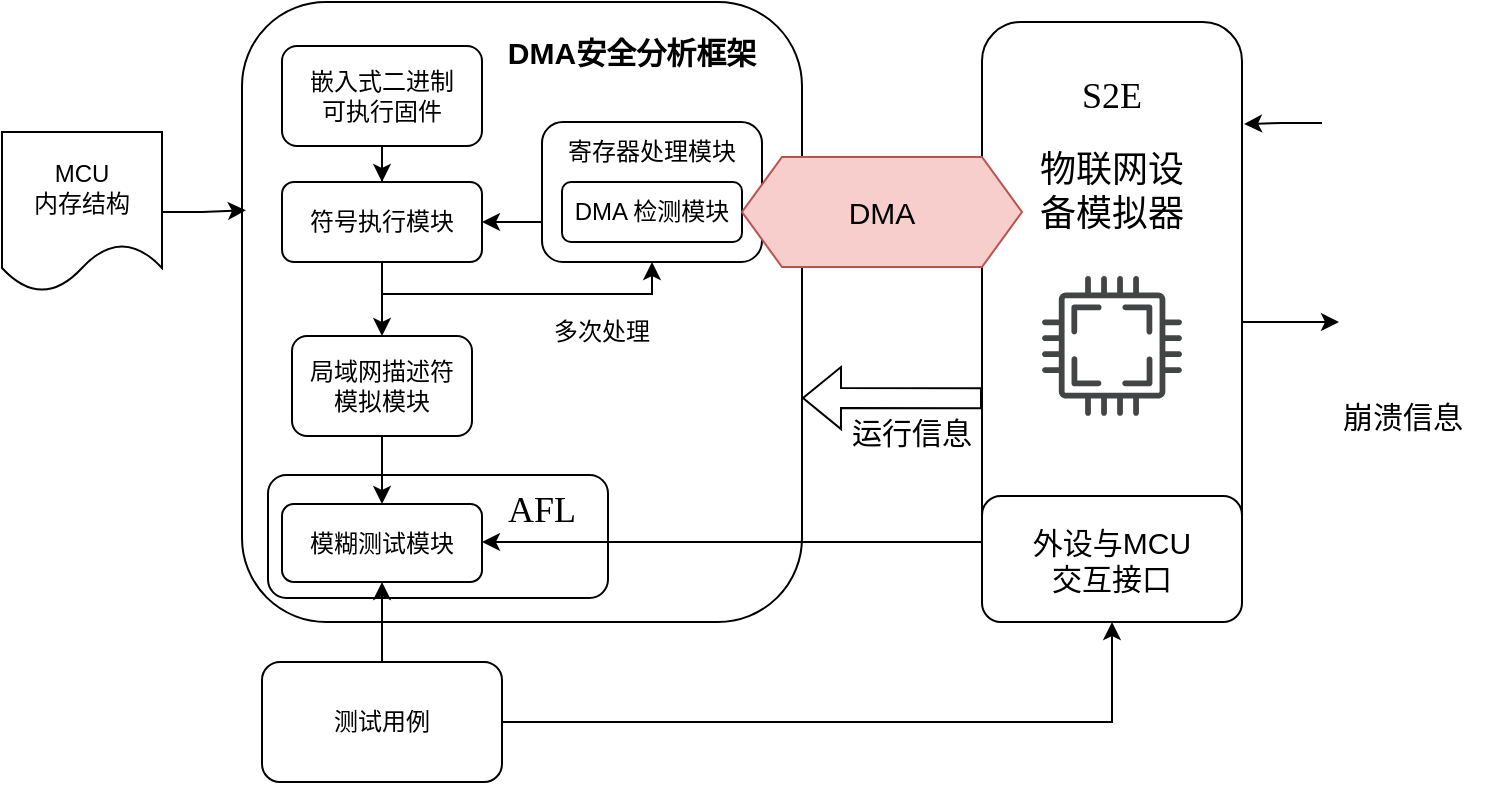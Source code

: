 <mxfile version="19.0.0" type="github" pages="4">
  <diagram id="jppOx9dZCNa06SVAA-la" name="Page-1">
    <mxGraphModel dx="512" dy="528" grid="1" gridSize="10" guides="1" tooltips="1" connect="1" arrows="1" fold="1" page="1" pageScale="1" pageWidth="827" pageHeight="1169" math="0" shadow="0">
      <root>
        <mxCell id="0" />
        <mxCell id="1" parent="0" />
        <mxCell id="yJxn-blwwG3f1hf65-Mr-1" value="" style="rounded=1;whiteSpace=wrap;html=1;fontFamily=Lucida Console;" vertex="1" parent="1">
          <mxGeometry x="190" y="150" width="280" height="310" as="geometry" />
        </mxCell>
        <mxCell id="yJxn-blwwG3f1hf65-Mr-40" style="edgeStyle=orthogonalEdgeStyle;rounded=0;orthogonalLoop=1;jettySize=auto;html=1;fontSize=15;" edge="1" parent="1" source="yJxn-blwwG3f1hf65-Mr-2" target="yJxn-blwwG3f1hf65-Mr-39">
          <mxGeometry relative="1" as="geometry" />
        </mxCell>
        <mxCell id="yJxn-blwwG3f1hf65-Mr-2" value="" style="rounded=1;whiteSpace=wrap;html=1;strokeWidth=1;fontFamily=Lucida Console;" vertex="1" parent="1">
          <mxGeometry x="560" y="160" width="130" height="300" as="geometry" />
        </mxCell>
        <mxCell id="yJxn-blwwG3f1hf65-Mr-3" style="edgeStyle=orthogonalEdgeStyle;rounded=0;orthogonalLoop=1;jettySize=auto;html=1;fontFamily=Lucida Console;" edge="1" parent="1" source="yJxn-blwwG3f1hf65-Mr-4" target="yJxn-blwwG3f1hf65-Mr-7">
          <mxGeometry relative="1" as="geometry" />
        </mxCell>
        <mxCell id="yJxn-blwwG3f1hf65-Mr-4" value="&lt;div&gt;嵌入式二进制&lt;/div&gt;&lt;div&gt;可执行固件&lt;/div&gt;" style="rounded=1;whiteSpace=wrap;html=1;fontFamily=Lucida Console;" vertex="1" parent="1">
          <mxGeometry x="210" y="172" width="100" height="50" as="geometry" />
        </mxCell>
        <mxCell id="yJxn-blwwG3f1hf65-Mr-5" style="edgeStyle=orthogonalEdgeStyle;rounded=0;orthogonalLoop=1;jettySize=auto;html=1;fontFamily=Lucida Console;" edge="1" parent="1" source="yJxn-blwwG3f1hf65-Mr-7" target="yJxn-blwwG3f1hf65-Mr-12">
          <mxGeometry relative="1" as="geometry" />
        </mxCell>
        <mxCell id="yJxn-blwwG3f1hf65-Mr-6" style="edgeStyle=orthogonalEdgeStyle;rounded=0;orthogonalLoop=1;jettySize=auto;html=1;entryX=0.5;entryY=1;entryDx=0;entryDy=0;fontFamily=Lucida Console;" edge="1" parent="1" target="yJxn-blwwG3f1hf65-Mr-9">
          <mxGeometry relative="1" as="geometry">
            <Array as="points">
              <mxPoint x="260" y="296" />
              <mxPoint x="395" y="296" />
            </Array>
            <mxPoint x="260" y="276" as="sourcePoint" />
            <mxPoint x="395" y="276" as="targetPoint" />
          </mxGeometry>
        </mxCell>
        <mxCell id="yJxn-blwwG3f1hf65-Mr-7" value="符号执行模块" style="rounded=1;whiteSpace=wrap;html=1;fontFamily=Lucida Console;" vertex="1" parent="1">
          <mxGeometry x="210" y="240" width="100" height="40" as="geometry" />
        </mxCell>
        <mxCell id="yJxn-blwwG3f1hf65-Mr-8" style="edgeStyle=orthogonalEdgeStyle;rounded=0;orthogonalLoop=1;jettySize=auto;html=1;entryX=1;entryY=0.5;entryDx=0;entryDy=0;fontFamily=Lucida Console;" edge="1" parent="1" source="yJxn-blwwG3f1hf65-Mr-9" target="yJxn-blwwG3f1hf65-Mr-7">
          <mxGeometry relative="1" as="geometry">
            <Array as="points">
              <mxPoint x="330" y="260" />
              <mxPoint x="330" y="260" />
            </Array>
          </mxGeometry>
        </mxCell>
        <mxCell id="yJxn-blwwG3f1hf65-Mr-9" value="" style="rounded=1;whiteSpace=wrap;html=1;fontFamily=Lucida Console;" vertex="1" parent="1">
          <mxGeometry x="340" y="210" width="110" height="70" as="geometry" />
        </mxCell>
        <mxCell id="yJxn-blwwG3f1hf65-Mr-10" value="" style="rounded=1;whiteSpace=wrap;html=1;fontFamily=Lucida Console;" vertex="1" parent="1">
          <mxGeometry x="203" y="386.5" width="170" height="61.5" as="geometry" />
        </mxCell>
        <mxCell id="yJxn-blwwG3f1hf65-Mr-11" style="edgeStyle=orthogonalEdgeStyle;rounded=0;orthogonalLoop=1;jettySize=auto;html=1;entryX=0.5;entryY=0;entryDx=0;entryDy=0;fontFamily=Lucida Console;" edge="1" parent="1" source="yJxn-blwwG3f1hf65-Mr-12" target="yJxn-blwwG3f1hf65-Mr-13">
          <mxGeometry relative="1" as="geometry" />
        </mxCell>
        <mxCell id="yJxn-blwwG3f1hf65-Mr-12" value="&lt;div&gt;局域网描述符&lt;/div&gt;&lt;div&gt;模拟模块&lt;/div&gt;" style="rounded=1;whiteSpace=wrap;html=1;fontFamily=Lucida Console;" vertex="1" parent="1">
          <mxGeometry x="215" y="317" width="90" height="50" as="geometry" />
        </mxCell>
        <mxCell id="yJxn-blwwG3f1hf65-Mr-13" value="模糊测试模块" style="rounded=1;whiteSpace=wrap;html=1;fontFamily=Lucida Console;" vertex="1" parent="1">
          <mxGeometry x="210" y="401" width="100" height="39" as="geometry" />
        </mxCell>
        <mxCell id="yJxn-blwwG3f1hf65-Mr-14" value="多次处理" style="text;html=1;strokeColor=none;fillColor=none;align=center;verticalAlign=middle;whiteSpace=wrap;rounded=0;fontFamily=Lucida Console;" vertex="1" parent="1">
          <mxGeometry x="340" y="300" width="60" height="30" as="geometry" />
        </mxCell>
        <mxCell id="yJxn-blwwG3f1hf65-Mr-16" value="S2E" style="text;html=1;strokeColor=none;fillColor=none;align=center;verticalAlign=middle;whiteSpace=wrap;rounded=0;dashed=1;fontFamily=Lucida Console;fontSize=18;" vertex="1" parent="1">
          <mxGeometry x="585" y="173" width="80" height="48" as="geometry" />
        </mxCell>
        <mxCell id="yJxn-blwwG3f1hf65-Mr-17" value="AFL" style="text;html=1;strokeColor=none;fillColor=none;align=center;verticalAlign=middle;whiteSpace=wrap;rounded=0;dashed=1;fontFamily=Lucida Console;fontSize=18;" vertex="1" parent="1">
          <mxGeometry x="310" y="388.5" width="60" height="31.5" as="geometry" />
        </mxCell>
        <mxCell id="yJxn-blwwG3f1hf65-Mr-18" value="DMA 检测模块" style="rounded=1;whiteSpace=wrap;html=1;" vertex="1" parent="1">
          <mxGeometry x="350" y="240" width="90" height="30" as="geometry" />
        </mxCell>
        <mxCell id="yJxn-blwwG3f1hf65-Mr-19" value="寄存器处理模块" style="text;html=1;strokeColor=none;fillColor=none;align=center;verticalAlign=middle;whiteSpace=wrap;rounded=0;" vertex="1" parent="1">
          <mxGeometry x="350" y="210" width="90" height="30" as="geometry" />
        </mxCell>
        <mxCell id="yJxn-blwwG3f1hf65-Mr-21" style="edgeStyle=orthogonalEdgeStyle;rounded=0;orthogonalLoop=1;jettySize=auto;html=1;entryX=0.007;entryY=0.336;entryDx=0;entryDy=0;entryPerimeter=0;" edge="1" parent="1" source="yJxn-blwwG3f1hf65-Mr-20" target="yJxn-blwwG3f1hf65-Mr-1">
          <mxGeometry relative="1" as="geometry" />
        </mxCell>
        <mxCell id="yJxn-blwwG3f1hf65-Mr-20" value="&lt;div&gt;MCU&lt;/div&gt;&lt;div&gt;内存结构&lt;br&gt;&lt;/div&gt;" style="shape=document;whiteSpace=wrap;html=1;boundedLbl=1;" vertex="1" parent="1">
          <mxGeometry x="70" y="215" width="80" height="80" as="geometry" />
        </mxCell>
        <mxCell id="yJxn-blwwG3f1hf65-Mr-23" style="edgeStyle=orthogonalEdgeStyle;rounded=0;orthogonalLoop=1;jettySize=auto;html=1;entryX=0.5;entryY=1;entryDx=0;entryDy=0;" edge="1" parent="1" source="yJxn-blwwG3f1hf65-Mr-22" target="yJxn-blwwG3f1hf65-Mr-13">
          <mxGeometry relative="1" as="geometry" />
        </mxCell>
        <mxCell id="yJxn-blwwG3f1hf65-Mr-42" style="edgeStyle=orthogonalEdgeStyle;rounded=0;orthogonalLoop=1;jettySize=auto;html=1;entryX=0.5;entryY=1;entryDx=0;entryDy=0;fontSize=15;" edge="1" parent="1" source="yJxn-blwwG3f1hf65-Mr-22" target="yJxn-blwwG3f1hf65-Mr-27">
          <mxGeometry relative="1" as="geometry" />
        </mxCell>
        <mxCell id="yJxn-blwwG3f1hf65-Mr-22" value="测试用例" style="rounded=1;whiteSpace=wrap;html=1;" vertex="1" parent="1">
          <mxGeometry x="200" y="480" width="120" height="60" as="geometry" />
        </mxCell>
        <mxCell id="yJxn-blwwG3f1hf65-Mr-24" value="&lt;b&gt;&lt;font style=&quot;font-size: 15px;&quot;&gt;DMA安全分析框架&lt;/font&gt;&lt;/b&gt;" style="text;html=1;strokeColor=none;fillColor=none;align=center;verticalAlign=middle;whiteSpace=wrap;rounded=0;" vertex="1" parent="1">
          <mxGeometry x="320" y="160" width="130" height="30" as="geometry" />
        </mxCell>
        <mxCell id="yJxn-blwwG3f1hf65-Mr-25" value="" style="sketch=0;pointerEvents=1;shadow=0;dashed=0;html=1;strokeColor=none;fillColor=#434445;aspect=fixed;labelPosition=center;verticalLabelPosition=bottom;verticalAlign=top;align=center;outlineConnect=0;shape=mxgraph.vvd.cpu;fontSize=15;" vertex="1" parent="1">
          <mxGeometry x="590" y="287" width="70" height="70" as="geometry" />
        </mxCell>
        <mxCell id="yJxn-blwwG3f1hf65-Mr-26" value="物联网设备模拟器" style="text;html=1;strokeColor=none;fillColor=none;align=center;verticalAlign=middle;whiteSpace=wrap;rounded=0;fontSize=18;" vertex="1" parent="1">
          <mxGeometry x="585" y="230" width="80" height="30" as="geometry" />
        </mxCell>
        <mxCell id="yJxn-blwwG3f1hf65-Mr-28" style="edgeStyle=orthogonalEdgeStyle;rounded=0;orthogonalLoop=1;jettySize=auto;html=1;entryX=0;entryY=1;entryDx=0;entryDy=0;fontSize=15;" edge="1" parent="1" source="yJxn-blwwG3f1hf65-Mr-27" target="yJxn-blwwG3f1hf65-Mr-17">
          <mxGeometry relative="1" as="geometry">
            <Array as="points">
              <mxPoint x="340" y="420" />
              <mxPoint x="340" y="420" />
            </Array>
          </mxGeometry>
        </mxCell>
        <mxCell id="yJxn-blwwG3f1hf65-Mr-27" value="&lt;div&gt;外设与MCU&lt;/div&gt;&lt;div&gt;交互接口&lt;/div&gt;" style="rounded=1;whiteSpace=wrap;html=1;fontSize=15;" vertex="1" parent="1">
          <mxGeometry x="560" y="397" width="130" height="63" as="geometry" />
        </mxCell>
        <mxCell id="yJxn-blwwG3f1hf65-Mr-30" value="DMA" style="shape=hexagon;perimeter=hexagonPerimeter2;whiteSpace=wrap;html=1;fixedSize=1;fontSize=15;fillColor=#f8cecc;strokeColor=#b85450;" vertex="1" parent="1">
          <mxGeometry x="440" y="227.5" width="140" height="55" as="geometry" />
        </mxCell>
        <mxCell id="yJxn-blwwG3f1hf65-Mr-32" value="" style="shape=image;html=1;verticalAlign=top;verticalLabelPosition=bottom;labelBackgroundColor=#ffffff;imageAspect=0;aspect=fixed;image=https://cdn0.iconfinder.com/data/icons/construction-2-21/512/construction-industry-building-30-128.png;fontSize=15;" vertex="1" parent="1">
          <mxGeometry x="530" y="236" width="38" height="38" as="geometry" />
        </mxCell>
        <mxCell id="yJxn-blwwG3f1hf65-Mr-34" value="" style="shape=flexArrow;endArrow=classic;html=1;rounded=0;fontSize=18;exitX=0;exitY=0.617;exitDx=0;exitDy=0;exitPerimeter=0;" edge="1" parent="1">
          <mxGeometry width="50" height="50" relative="1" as="geometry">
            <mxPoint x="560" y="348.1" as="sourcePoint" />
            <mxPoint x="470" y="348" as="targetPoint" />
          </mxGeometry>
        </mxCell>
        <mxCell id="yJxn-blwwG3f1hf65-Mr-36" value="&lt;font style=&quot;font-size: 15px;&quot;&gt;运行信息&lt;/font&gt;" style="text;html=1;strokeColor=none;fillColor=none;align=center;verticalAlign=middle;whiteSpace=wrap;rounded=0;fontSize=18;" vertex="1" parent="1">
          <mxGeometry x="485" y="353" width="80" height="23" as="geometry" />
        </mxCell>
        <mxCell id="yJxn-blwwG3f1hf65-Mr-38" style="edgeStyle=orthogonalEdgeStyle;rounded=0;orthogonalLoop=1;jettySize=auto;html=1;entryX=1.008;entryY=0.17;entryDx=0;entryDy=0;entryPerimeter=0;fontSize=15;" edge="1" parent="1" source="yJxn-blwwG3f1hf65-Mr-37" target="yJxn-blwwG3f1hf65-Mr-2">
          <mxGeometry relative="1" as="geometry" />
        </mxCell>
        <mxCell id="yJxn-blwwG3f1hf65-Mr-37" value="" style="shape=image;html=1;verticalAlign=top;verticalLabelPosition=bottom;labelBackgroundColor=#ffffff;imageAspect=0;aspect=fixed;image=https://cdn0.iconfinder.com/data/icons/file-names-vol-6-3/512/46-128.png;fontSize=15;" vertex="1" parent="1">
          <mxGeometry x="730" y="170" width="81" height="81" as="geometry" />
        </mxCell>
        <mxCell id="yJxn-blwwG3f1hf65-Mr-39" value="" style="shape=image;html=1;verticalAlign=top;verticalLabelPosition=bottom;labelBackgroundColor=#ffffff;imageAspect=0;aspect=fixed;image=https://cdn4.iconfinder.com/data/icons/OxeSet/Bug.png;fontSize=15;" vertex="1" parent="1">
          <mxGeometry x="738.5" y="278" width="64" height="64" as="geometry" />
        </mxCell>
        <mxCell id="yJxn-blwwG3f1hf65-Mr-41" value="崩溃信息" style="text;html=1;strokeColor=none;fillColor=none;align=center;verticalAlign=middle;whiteSpace=wrap;rounded=0;fontSize=15;" vertex="1" parent="1">
          <mxGeometry x="736" y="342" width="69" height="30" as="geometry" />
        </mxCell>
      </root>
    </mxGraphModel>
  </diagram>
  <diagram id="lvxb-rbK4UpxgQb6hQRD" name="Page-2">
    <mxGraphModel dx="1345" dy="591" grid="1" gridSize="10" guides="1" tooltips="1" connect="1" arrows="1" fold="1" page="1" pageScale="1" pageWidth="827" pageHeight="1169" math="0" shadow="0">
      <root>
        <mxCell id="0" />
        <mxCell id="1" parent="0" />
        <mxCell id="_MQQ3V7g_58Je7MMSJR6-1" value="" style="rounded=0;whiteSpace=wrap;html=1;fontSize=15;fillColor=#f9f7ed;strokeColor=#36393d;" vertex="1" parent="1">
          <mxGeometry x="60" y="80" width="140" height="460" as="geometry" />
        </mxCell>
        <mxCell id="_MQQ3V7g_58Je7MMSJR6-17" style="edgeStyle=orthogonalEdgeStyle;rounded=0;orthogonalLoop=1;jettySize=auto;html=1;entryX=0.5;entryY=0;entryDx=0;entryDy=0;fontSize=15;" edge="1" parent="1" source="_MQQ3V7g_58Je7MMSJR6-2" target="_MQQ3V7g_58Je7MMSJR6-3">
          <mxGeometry relative="1" as="geometry" />
        </mxCell>
        <mxCell id="_MQQ3V7g_58Je7MMSJR6-2" value="开始" style="rounded=1;whiteSpace=wrap;html=1;fontSize=15;" vertex="1" parent="1">
          <mxGeometry x="100" y="115" width="60" height="30" as="geometry" />
        </mxCell>
        <mxCell id="_MQQ3V7g_58Je7MMSJR6-19" style="edgeStyle=orthogonalEdgeStyle;rounded=0;orthogonalLoop=1;jettySize=auto;html=1;entryX=0.5;entryY=0;entryDx=0;entryDy=0;fontSize=15;" edge="1" parent="1" source="_MQQ3V7g_58Je7MMSJR6-3" target="_MQQ3V7g_58Je7MMSJR6-6">
          <mxGeometry relative="1" as="geometry" />
        </mxCell>
        <mxCell id="_MQQ3V7g_58Je7MMSJR6-3" value="传输配置" style="rounded=1;whiteSpace=wrap;html=1;fontSize=15;fillColor=#d5e8d4;strokeColor=#82b366;" vertex="1" parent="1">
          <mxGeometry x="85" y="170" width="90" height="40" as="geometry" />
        </mxCell>
        <mxCell id="_MQQ3V7g_58Je7MMSJR6-4" value="" style="rounded=0;whiteSpace=wrap;html=1;fontSize=15;fillColor=#eeeeee;strokeColor=#36393d;" vertex="1" parent="1">
          <mxGeometry x="200" y="80" width="140" height="460" as="geometry" />
        </mxCell>
        <mxCell id="_MQQ3V7g_58Je7MMSJR6-5" value="MCU部分" style="text;html=1;strokeColor=none;fillColor=none;align=center;verticalAlign=middle;whiteSpace=wrap;rounded=0;fontSize=15;" vertex="1" parent="1">
          <mxGeometry x="95" y="83" width="70" height="30" as="geometry" />
        </mxCell>
        <mxCell id="_MQQ3V7g_58Je7MMSJR6-23" style="edgeStyle=orthogonalEdgeStyle;rounded=0;orthogonalLoop=1;jettySize=auto;html=1;entryX=0;entryY=0.5;entryDx=0;entryDy=0;fontSize=15;" edge="1" parent="1" source="_MQQ3V7g_58Je7MMSJR6-6" target="_MQQ3V7g_58Je7MMSJR6-9">
          <mxGeometry relative="1" as="geometry">
            <Array as="points">
              <mxPoint x="130" y="310" />
            </Array>
          </mxGeometry>
        </mxCell>
        <mxCell id="_MQQ3V7g_58Je7MMSJR6-6" value="固件触发" style="rounded=1;whiteSpace=wrap;html=1;fontSize=15;dashed=1;" vertex="1" parent="1">
          <mxGeometry x="82.5" y="230" width="95" height="40" as="geometry" />
        </mxCell>
        <mxCell id="_MQQ3V7g_58Je7MMSJR6-22" style="edgeStyle=orthogonalEdgeStyle;rounded=0;orthogonalLoop=1;jettySize=auto;html=1;fontSize=15;" edge="1" parent="1" source="_MQQ3V7g_58Je7MMSJR6-7" target="_MQQ3V7g_58Je7MMSJR6-8">
          <mxGeometry relative="1" as="geometry" />
        </mxCell>
        <mxCell id="_MQQ3V7g_58Je7MMSJR6-7" value="重载配置" style="rounded=1;whiteSpace=wrap;html=1;fontSize=15;" vertex="1" parent="1">
          <mxGeometry x="225" y="170" width="90" height="40" as="geometry" />
        </mxCell>
        <mxCell id="_MQQ3V7g_58Je7MMSJR6-8" value="硬件触发" style="rounded=1;whiteSpace=wrap;html=1;fontSize=15;dashed=1;" vertex="1" parent="1">
          <mxGeometry x="222.5" y="230" width="95" height="40" as="geometry" />
        </mxCell>
        <mxCell id="_MQQ3V7g_58Je7MMSJR6-20" style="edgeStyle=orthogonalEdgeStyle;rounded=0;orthogonalLoop=1;jettySize=auto;html=1;entryX=0.5;entryY=0;entryDx=0;entryDy=0;fontSize=15;" edge="1" parent="1" source="_MQQ3V7g_58Je7MMSJR6-9" target="_MQQ3V7g_58Je7MMSJR6-11">
          <mxGeometry relative="1" as="geometry" />
        </mxCell>
        <mxCell id="_MQQ3V7g_58Je7MMSJR6-21" style="edgeStyle=orthogonalEdgeStyle;rounded=0;orthogonalLoop=1;jettySize=auto;html=1;fontSize=15;entryX=1;entryY=0.5;entryDx=0;entryDy=0;" edge="1" parent="1" source="_MQQ3V7g_58Je7MMSJR6-9" target="_MQQ3V7g_58Je7MMSJR6-15">
          <mxGeometry relative="1" as="geometry">
            <Array as="points">
              <mxPoint x="270" y="355" />
            </Array>
          </mxGeometry>
        </mxCell>
        <mxCell id="_MQQ3V7g_58Je7MMSJR6-9" value="数据传输" style="rounded=1;whiteSpace=wrap;html=1;fontSize=15;fillColor=#d5e8d4;strokeColor=#82b366;" vertex="1" parent="1">
          <mxGeometry x="222.5" y="290" width="95" height="40" as="geometry" />
        </mxCell>
        <mxCell id="_MQQ3V7g_58Je7MMSJR6-24" style="edgeStyle=orthogonalEdgeStyle;rounded=0;orthogonalLoop=1;jettySize=auto;html=1;entryX=1;entryY=0.5;entryDx=0;entryDy=0;fontSize=15;" edge="1" parent="1" source="_MQQ3V7g_58Je7MMSJR6-11" target="_MQQ3V7g_58Je7MMSJR6-7">
          <mxGeometry relative="1" as="geometry">
            <Array as="points">
              <mxPoint x="330" y="430" />
              <mxPoint x="330" y="190" />
            </Array>
          </mxGeometry>
        </mxCell>
        <mxCell id="_MQQ3V7g_58Je7MMSJR6-25" style="edgeStyle=orthogonalEdgeStyle;rounded=0;orthogonalLoop=1;jettySize=auto;html=1;entryX=0.5;entryY=0;entryDx=0;entryDy=0;fontSize=15;" edge="1" parent="1" source="_MQQ3V7g_58Je7MMSJR6-11" target="_MQQ3V7g_58Je7MMSJR6-12">
          <mxGeometry relative="1" as="geometry" />
        </mxCell>
        <mxCell id="_MQQ3V7g_58Je7MMSJR6-27" style="edgeStyle=orthogonalEdgeStyle;rounded=0;orthogonalLoop=1;jettySize=auto;html=1;entryX=1;entryY=0.5;entryDx=0;entryDy=0;fontSize=15;" edge="1" parent="1" source="_MQQ3V7g_58Je7MMSJR6-11" target="_MQQ3V7g_58Je7MMSJR6-16">
          <mxGeometry relative="1" as="geometry" />
        </mxCell>
        <mxCell id="_MQQ3V7g_58Je7MMSJR6-11" value="传输判断" style="rhombus;whiteSpace=wrap;html=1;fontSize=15;" vertex="1" parent="1">
          <mxGeometry x="225" y="400" width="90" height="60" as="geometry" />
        </mxCell>
        <mxCell id="_MQQ3V7g_58Je7MMSJR6-14" style="edgeStyle=orthogonalEdgeStyle;rounded=0;orthogonalLoop=1;jettySize=auto;html=1;fontSize=15;" edge="1" parent="1" source="_MQQ3V7g_58Je7MMSJR6-12" target="_MQQ3V7g_58Je7MMSJR6-13">
          <mxGeometry relative="1" as="geometry" />
        </mxCell>
        <mxCell id="_MQQ3V7g_58Je7MMSJR6-12" value="非法配置" style="rounded=1;whiteSpace=wrap;html=1;fontSize=15;" vertex="1" parent="1">
          <mxGeometry x="230" y="490" width="80" height="40" as="geometry" />
        </mxCell>
        <mxCell id="_MQQ3V7g_58Je7MMSJR6-13" value="结束" style="rounded=1;whiteSpace=wrap;html=1;fontSize=15;" vertex="1" parent="1">
          <mxGeometry x="90" y="490" width="80" height="40" as="geometry" />
        </mxCell>
        <mxCell id="_MQQ3V7g_58Je7MMSJR6-28" style="edgeStyle=orthogonalEdgeStyle;rounded=0;orthogonalLoop=1;jettySize=auto;html=1;entryX=0.5;entryY=0;entryDx=0;entryDy=0;fontSize=15;" edge="1" parent="1" source="_MQQ3V7g_58Je7MMSJR6-15" target="_MQQ3V7g_58Je7MMSJR6-16">
          <mxGeometry relative="1" as="geometry" />
        </mxCell>
        <mxCell id="_MQQ3V7g_58Je7MMSJR6-15" value="中断/事件" style="rounded=1;whiteSpace=wrap;html=1;fontSize=15;dashed=1;" vertex="1" parent="1">
          <mxGeometry x="80" y="330" width="100" height="50" as="geometry" />
        </mxCell>
        <mxCell id="_MQQ3V7g_58Je7MMSJR6-16" value="访问缓冲区" style="rounded=1;whiteSpace=wrap;html=1;fontSize=15;fillColor=#d5e8d4;strokeColor=#82b366;dashed=1;" vertex="1" parent="1">
          <mxGeometry x="80" y="405" width="100" height="50" as="geometry" />
        </mxCell>
        <mxCell id="_MQQ3V7g_58Je7MMSJR6-18" value="&lt;div&gt;硬件部分&lt;/div&gt;&lt;div&gt;DMA控制器&lt;br&gt;&lt;/div&gt;" style="text;html=1;strokeColor=none;fillColor=none;align=center;verticalAlign=middle;whiteSpace=wrap;rounded=0;fontSize=15;" vertex="1" parent="1">
          <mxGeometry x="210" y="90" width="120" height="30" as="geometry" />
        </mxCell>
        <mxCell id="_MQQ3V7g_58Je7MMSJR6-29" value="" style="endArrow=none;html=1;rounded=0;fontSize=15;" edge="1" parent="1">
          <mxGeometry width="50" height="50" relative="1" as="geometry">
            <mxPoint x="80" y="560" as="sourcePoint" />
            <mxPoint x="140" y="560" as="targetPoint" />
          </mxGeometry>
        </mxCell>
        <mxCell id="_MQQ3V7g_58Je7MMSJR6-30" value="" style="endArrow=none;dashed=1;html=1;rounded=0;fontSize=15;" edge="1" parent="1">
          <mxGeometry width="50" height="50" relative="1" as="geometry">
            <mxPoint x="210" y="560" as="sourcePoint" />
            <mxPoint x="260" y="560" as="targetPoint" />
          </mxGeometry>
        </mxCell>
        <mxCell id="_MQQ3V7g_58Je7MMSJR6-31" value="必须" style="text;html=1;strokeColor=none;fillColor=none;align=center;verticalAlign=middle;whiteSpace=wrap;rounded=0;dashed=1;fontSize=15;" vertex="1" parent="1">
          <mxGeometry x="140" y="544" width="60" height="30" as="geometry" />
        </mxCell>
        <mxCell id="_MQQ3V7g_58Je7MMSJR6-32" value="可选" style="text;html=1;strokeColor=none;fillColor=none;align=center;verticalAlign=middle;whiteSpace=wrap;rounded=0;dashed=1;fontSize=15;" vertex="1" parent="1">
          <mxGeometry x="270" y="544" width="60" height="30" as="geometry" />
        </mxCell>
      </root>
    </mxGraphModel>
  </diagram>
  <diagram id="_uZwIqx63JYBGPPEDn6e" name="Page-3">
    <mxGraphModel dx="1865" dy="561" grid="1" gridSize="10" guides="1" tooltips="1" connect="1" arrows="1" fold="1" page="1" pageScale="1" pageWidth="827" pageHeight="1169" math="0" shadow="0">
      <root>
        <mxCell id="0" />
        <mxCell id="1" parent="0" />
        <mxCell id="fMcC9YOlMjDvZuBJBy4k-3" value="" style="rounded=0;whiteSpace=wrap;html=1;fontSize=15;" vertex="1" parent="1">
          <mxGeometry x="440" y="100" width="120" height="180" as="geometry" />
        </mxCell>
        <mxCell id="fm6sJGwQI11isZbYO9Ws-2" value="" style="rounded=0;whiteSpace=wrap;html=1;fontSize=15;" vertex="1" parent="1">
          <mxGeometry x="280" y="80" width="120" height="280" as="geometry" />
        </mxCell>
        <mxCell id="fm6sJGwQI11isZbYO9Ws-3" value="Reserved" style="rounded=0;whiteSpace=wrap;html=1;fontSize=15;fillColor=#eeeeee;strokeColor=#36393d;" vertex="1" parent="1">
          <mxGeometry x="280" y="80" width="120" height="30" as="geometry" />
        </mxCell>
        <mxCell id="fm6sJGwQI11isZbYO9Ws-4" value="Reserved" style="rounded=0;whiteSpace=wrap;html=1;fontSize=15;fillColor=#eeeeee;strokeColor=#36393d;" vertex="1" parent="1">
          <mxGeometry x="280" y="210" width="120" height="30" as="geometry" />
        </mxCell>
        <mxCell id="fm6sJGwQI11isZbYO9Ws-5" value="SRAM" style="text;html=1;strokeColor=none;fillColor=none;align=center;verticalAlign=middle;whiteSpace=wrap;rounded=0;fontSize=15;" vertex="1" parent="1">
          <mxGeometry x="310" y="280" width="60" height="30" as="geometry" />
        </mxCell>
        <mxCell id="fm6sJGwQI11isZbYO9Ws-6" value="" style="group" vertex="1" connectable="0" parent="1">
          <mxGeometry x="-50" y="90" width="120" height="140" as="geometry" />
        </mxCell>
        <mxCell id="fm6sJGwQI11isZbYO9Ws-21" value="" style="group" vertex="1" connectable="0" parent="fm6sJGwQI11isZbYO9Ws-6">
          <mxGeometry y="10" width="120" height="130" as="geometry" />
        </mxCell>
        <mxCell id="ahoLHkTQuk0IsXagPUbg-1" value="" style="rounded=1;whiteSpace=wrap;html=1;fontSize=15;" vertex="1" parent="fm6sJGwQI11isZbYO9Ws-21">
          <mxGeometry width="120" height="130" as="geometry" />
        </mxCell>
        <mxCell id="ahoLHkTQuk0IsXagPUbg-2" value="处理器核" style="text;html=1;strokeColor=none;fillColor=none;align=center;verticalAlign=middle;whiteSpace=wrap;rounded=0;dashed=1;fontSize=15;" vertex="1" parent="fm6sJGwQI11isZbYO9Ws-21">
          <mxGeometry x="25" width="70" height="30" as="geometry" />
        </mxCell>
        <mxCell id="fm6sJGwQI11isZbYO9Ws-1" value="" style="sketch=0;pointerEvents=1;shadow=0;dashed=0;html=1;strokeColor=none;fillColor=#434445;aspect=fixed;labelPosition=center;verticalLabelPosition=bottom;verticalAlign=top;align=center;outlineConnect=0;shape=mxgraph.vvd.cpu;fontSize=15;" vertex="1" parent="fm6sJGwQI11isZbYO9Ws-21">
          <mxGeometry x="25" y="40" width="70" height="70" as="geometry" />
        </mxCell>
        <mxCell id="fm6sJGwQI11isZbYO9Ws-7" value="外设" style="text;html=1;strokeColor=none;fillColor=none;align=center;verticalAlign=middle;whiteSpace=wrap;rounded=0;fontSize=15;" vertex="1" parent="1">
          <mxGeometry x="310" y="120" width="60" height="30" as="geometry" />
        </mxCell>
        <mxCell id="fm6sJGwQI11isZbYO9Ws-9" value="0x4004400" style="text;html=1;strokeColor=none;fillColor=none;align=center;verticalAlign=middle;whiteSpace=wrap;rounded=0;fontSize=15;" vertex="1" parent="1">
          <mxGeometry x="280" y="160" width="80" height="20" as="geometry" />
        </mxCell>
        <mxCell id="fm6sJGwQI11isZbYO9Ws-17" value="" style="rounded=0;whiteSpace=wrap;html=1;fontSize=15;fillColor=#eeeeee;strokeColor=#36393d;" vertex="1" parent="1">
          <mxGeometry x="120" y="190" width="120" height="90" as="geometry" />
        </mxCell>
        <mxCell id="fm6sJGwQI11isZbYO9Ws-18" value="" style="rounded=0;whiteSpace=wrap;html=1;fontSize=15;" vertex="1" parent="1">
          <mxGeometry x="120" y="220" width="120" height="30" as="geometry" />
        </mxCell>
        <mxCell id="fm6sJGwQI11isZbYO9Ws-12" style="edgeStyle=orthogonalEdgeStyle;rounded=0;orthogonalLoop=1;jettySize=auto;html=1;entryX=0;entryY=0.5;entryDx=0;entryDy=0;fontSize=15;" edge="1" parent="1" source="fm6sJGwQI11isZbYO9Ws-11" target="fm6sJGwQI11isZbYO9Ws-9">
          <mxGeometry relative="1" as="geometry" />
        </mxCell>
        <mxCell id="fm6sJGwQI11isZbYO9Ws-19" value="" style="rounded=0;whiteSpace=wrap;html=1;fontSize=15;" vertex="1" parent="1">
          <mxGeometry x="120" y="250" width="120" height="30" as="geometry" />
        </mxCell>
        <mxCell id="fm6sJGwQI11isZbYO9Ws-11" value="源地址" style="text;html=1;strokeColor=none;fillColor=none;align=center;verticalAlign=middle;whiteSpace=wrap;rounded=0;fontSize=15;" vertex="1" parent="1">
          <mxGeometry x="160" y="220" width="50" height="30" as="geometry" />
        </mxCell>
        <mxCell id="fm6sJGwQI11isZbYO9Ws-15" style="edgeStyle=orthogonalEdgeStyle;rounded=0;orthogonalLoop=1;jettySize=auto;html=1;entryX=0;entryY=0.5;entryDx=0;entryDy=0;fontSize=15;" edge="1" parent="1" source="fm6sJGwQI11isZbYO9Ws-13" target="fm6sJGwQI11isZbYO9Ws-14">
          <mxGeometry relative="1" as="geometry" />
        </mxCell>
        <mxCell id="fm6sJGwQI11isZbYO9Ws-13" value="目的地址" style="text;html=1;strokeColor=none;fillColor=none;align=center;verticalAlign=middle;whiteSpace=wrap;rounded=0;fontSize=15;" vertex="1" parent="1">
          <mxGeometry x="152.5" y="250" width="65" height="30" as="geometry" />
        </mxCell>
        <mxCell id="fm6sJGwQI11isZbYO9Ws-28" style="edgeStyle=orthogonalEdgeStyle;rounded=0;orthogonalLoop=1;jettySize=auto;html=1;entryX=0;entryY=0.5;entryDx=0;entryDy=0;fontSize=15;" edge="1" parent="1" source="fm6sJGwQI11isZbYO9Ws-14" target="fm6sJGwQI11isZbYO9Ws-27">
          <mxGeometry relative="1" as="geometry" />
        </mxCell>
        <mxCell id="fm6sJGwQI11isZbYO9Ws-14" value="0x20008000" style="text;html=1;strokeColor=none;fillColor=none;align=center;verticalAlign=middle;whiteSpace=wrap;rounded=0;fontSize=15;" vertex="1" parent="1">
          <mxGeometry x="280" y="250" width="90" height="30" as="geometry" />
        </mxCell>
        <mxCell id="fm6sJGwQI11isZbYO9Ws-16" value="传输描述符" style="text;html=1;strokeColor=none;fillColor=none;align=center;verticalAlign=middle;whiteSpace=wrap;rounded=0;fontSize=15;" vertex="1" parent="1">
          <mxGeometry x="140" y="190" width="80" height="30" as="geometry" />
        </mxCell>
        <mxCell id="fm6sJGwQI11isZbYO9Ws-22" value="ARMv7- 内存表" style="text;html=1;strokeColor=none;fillColor=none;align=center;verticalAlign=middle;whiteSpace=wrap;rounded=0;fontSize=15;" vertex="1" parent="1">
          <mxGeometry x="270" y="50" width="140" height="30" as="geometry" />
        </mxCell>
        <mxCell id="fm6sJGwQI11isZbYO9Ws-23" value="" style="shape=flexArrow;endArrow=classic;html=1;rounded=0;fontSize=15;entryX=0.017;entryY=0.186;entryDx=0;entryDy=0;entryPerimeter=0;exitX=1;exitY=0.25;exitDx=0;exitDy=0;" edge="1" parent="1" source="ahoLHkTQuk0IsXagPUbg-1" target="fm6sJGwQI11isZbYO9Ws-2">
          <mxGeometry width="50" height="50" relative="1" as="geometry">
            <mxPoint x="90" y="160" as="sourcePoint" />
            <mxPoint x="140" y="110" as="targetPoint" />
          </mxGeometry>
        </mxCell>
        <mxCell id="fm6sJGwQI11isZbYO9Ws-24" value="写入" style="text;html=1;strokeColor=none;fillColor=none;align=center;verticalAlign=middle;whiteSpace=wrap;rounded=0;fontSize=15;" vertex="1" parent="1">
          <mxGeometry x="130" y="100" width="60" height="30" as="geometry" />
        </mxCell>
        <mxCell id="fm6sJGwQI11isZbYO9Ws-26" value="" style="endArrow=classic;html=1;rounded=0;fontSize=15;entryX=0.5;entryY=0;entryDx=0;entryDy=0;" edge="1" parent="1" target="fm6sJGwQI11isZbYO9Ws-16">
          <mxGeometry width="50" height="50" relative="1" as="geometry">
            <mxPoint x="180" y="130" as="sourcePoint" />
            <mxPoint x="200" y="140" as="targetPoint" />
          </mxGeometry>
        </mxCell>
        <mxCell id="fm6sJGwQI11isZbYO9Ws-27" value="1@:0x2000800" style="rounded=0;whiteSpace=wrap;html=1;fontSize=15;" vertex="1" parent="1">
          <mxGeometry x="440" y="245" width="120" height="40" as="geometry" />
        </mxCell>
        <mxCell id="fm6sJGwQI11isZbYO9Ws-29" value="size+1" style="text;html=1;strokeColor=none;fillColor=none;align=center;verticalAlign=middle;whiteSpace=wrap;rounded=0;fontSize=15;" vertex="1" parent="1">
          <mxGeometry x="570" y="250" width="60" height="30" as="geometry" />
        </mxCell>
        <mxCell id="fm6sJGwQI11isZbYO9Ws-30" value="2@:0x2000801" style="rounded=0;whiteSpace=wrap;html=1;fontSize=15;" vertex="1" parent="1">
          <mxGeometry x="440" y="205" width="120" height="40" as="geometry" />
        </mxCell>
        <mxCell id="fm6sJGwQI11isZbYO9Ws-31" value="" style="rounded=0;whiteSpace=wrap;html=1;fontSize=15;fillColor=#eeeeee;strokeColor=#36393d;dashed=1;" vertex="1" parent="1">
          <mxGeometry x="440" y="155" width="120" height="30" as="geometry" />
        </mxCell>
        <mxCell id="fm6sJGwQI11isZbYO9Ws-32" value="N@:0x200080N" style="rounded=0;whiteSpace=wrap;html=1;fontSize=15;" vertex="1" parent="1">
          <mxGeometry x="440" y="100" width="120" height="30" as="geometry" />
        </mxCell>
        <mxCell id="fm6sJGwQI11isZbYO9Ws-34" value="size+2" style="text;html=1;strokeColor=none;fillColor=none;align=center;verticalAlign=middle;whiteSpace=wrap;rounded=0;fontSize=15;" vertex="1" parent="1">
          <mxGeometry x="570" y="210" width="60" height="30" as="geometry" />
        </mxCell>
        <mxCell id="fMcC9YOlMjDvZuBJBy4k-1" style="edgeStyle=orthogonalEdgeStyle;rounded=0;orthogonalLoop=1;jettySize=auto;html=1;entryX=0.45;entryY=1.015;entryDx=0;entryDy=0;entryPerimeter=0;fontSize=15;exitX=-0.01;exitY=0.698;exitDx=0;exitDy=0;exitPerimeter=0;" edge="1" parent="1">
          <mxGeometry relative="1" as="geometry">
            <mxPoint x="279.1" y="270.94" as="sourcePoint" />
            <mxPoint x="4.0" y="231.95" as="targetPoint" />
            <Array as="points">
              <mxPoint x="250" y="271" />
              <mxPoint x="250" y="330" />
              <mxPoint x="4" y="330" />
            </Array>
          </mxGeometry>
        </mxCell>
        <mxCell id="fMcC9YOlMjDvZuBJBy4k-2" value="读" style="text;html=1;strokeColor=none;fillColor=none;align=center;verticalAlign=middle;whiteSpace=wrap;rounded=0;fontSize=15;" vertex="1" parent="1">
          <mxGeometry x="80" y="300" width="60" height="30" as="geometry" />
        </mxCell>
        <mxCell id="fMcC9YOlMjDvZuBJBy4k-4" value="size+N" style="text;html=1;strokeColor=none;fillColor=none;align=center;verticalAlign=middle;whiteSpace=wrap;rounded=0;fontSize=15;" vertex="1" parent="1">
          <mxGeometry x="570" y="100" width="60" height="30" as="geometry" />
        </mxCell>
      </root>
    </mxGraphModel>
  </diagram>
  <diagram id="FmvK1raQEckklbt6laHs" name="Page-4">
    <mxGraphModel dx="1892" dy="468" grid="1" gridSize="10" guides="1" tooltips="1" connect="1" arrows="1" fold="1" page="1" pageScale="1" pageWidth="827" pageHeight="1169" math="0" shadow="0">
      <root>
        <mxCell id="0" />
        <mxCell id="1" parent="0" />
        <mxCell id="peIXkEQDK6Ie4IhEhKUu-25" style="edgeStyle=orthogonalEdgeStyle;rounded=0;orthogonalLoop=1;jettySize=auto;html=1;entryX=0.45;entryY=1.015;entryDx=0;entryDy=0;entryPerimeter=0;fontSize=15;exitX=-0.01;exitY=0.698;exitDx=0;exitDy=0;exitPerimeter=0;" edge="1" parent="1" source="peIXkEQDK6Ie4IhEhKUu-19" target="peIXkEQDK6Ie4IhEhKUu-7">
          <mxGeometry relative="1" as="geometry">
            <Array as="points">
              <mxPoint x="250" y="271" />
              <mxPoint x="250" y="330" />
              <mxPoint x="4" y="330" />
            </Array>
          </mxGeometry>
        </mxCell>
        <mxCell id="peIXkEQDK6Ie4IhEhKUu-1" value="" style="rounded=0;whiteSpace=wrap;html=1;fontSize=15;" vertex="1" parent="1">
          <mxGeometry x="280" y="80" width="120" height="280" as="geometry" />
        </mxCell>
        <mxCell id="peIXkEQDK6Ie4IhEhKUu-2" value="Reserved" style="rounded=0;whiteSpace=wrap;html=1;fontSize=15;fillColor=#eeeeee;strokeColor=#36393d;" vertex="1" parent="1">
          <mxGeometry x="280" y="80" width="120" height="30" as="geometry" />
        </mxCell>
        <mxCell id="peIXkEQDK6Ie4IhEhKUu-3" value="Reserved" style="rounded=0;whiteSpace=wrap;html=1;fontSize=15;fillColor=#eeeeee;strokeColor=#36393d;" vertex="1" parent="1">
          <mxGeometry x="280" y="210" width="120" height="30" as="geometry" />
        </mxCell>
        <mxCell id="peIXkEQDK6Ie4IhEhKUu-4" value="SRAM" style="text;html=1;strokeColor=none;fillColor=none;align=center;verticalAlign=middle;whiteSpace=wrap;rounded=0;fontSize=15;" vertex="1" parent="1">
          <mxGeometry x="310" y="280" width="60" height="30" as="geometry" />
        </mxCell>
        <mxCell id="peIXkEQDK6Ie4IhEhKUu-5" value="" style="group" vertex="1" connectable="0" parent="1">
          <mxGeometry x="-50" y="90" width="120" height="140" as="geometry" />
        </mxCell>
        <mxCell id="peIXkEQDK6Ie4IhEhKUu-6" value="" style="group" vertex="1" connectable="0" parent="peIXkEQDK6Ie4IhEhKUu-5">
          <mxGeometry y="10" width="120" height="130" as="geometry" />
        </mxCell>
        <mxCell id="peIXkEQDK6Ie4IhEhKUu-7" value="" style="rounded=1;whiteSpace=wrap;html=1;fontSize=15;" vertex="1" parent="peIXkEQDK6Ie4IhEhKUu-6">
          <mxGeometry width="120" height="130" as="geometry" />
        </mxCell>
        <mxCell id="peIXkEQDK6Ie4IhEhKUu-8" value="处理器核" style="text;html=1;strokeColor=none;fillColor=none;align=center;verticalAlign=middle;whiteSpace=wrap;rounded=0;dashed=1;fontSize=15;" vertex="1" parent="peIXkEQDK6Ie4IhEhKUu-6">
          <mxGeometry x="25" width="70" height="30" as="geometry" />
        </mxCell>
        <mxCell id="peIXkEQDK6Ie4IhEhKUu-9" value="" style="sketch=0;pointerEvents=1;shadow=0;dashed=0;html=1;strokeColor=none;fillColor=#434445;aspect=fixed;labelPosition=center;verticalLabelPosition=bottom;verticalAlign=top;align=center;outlineConnect=0;shape=mxgraph.vvd.cpu;fontSize=15;" vertex="1" parent="peIXkEQDK6Ie4IhEhKUu-6">
          <mxGeometry x="25" y="40" width="70" height="70" as="geometry" />
        </mxCell>
        <mxCell id="peIXkEQDK6Ie4IhEhKUu-10" value="外设" style="text;html=1;strokeColor=none;fillColor=none;align=center;verticalAlign=middle;whiteSpace=wrap;rounded=0;fontSize=15;" vertex="1" parent="1">
          <mxGeometry x="310" y="120" width="60" height="30" as="geometry" />
        </mxCell>
        <mxCell id="peIXkEQDK6Ie4IhEhKUu-11" value="0x4004400" style="text;html=1;strokeColor=none;fillColor=none;align=center;verticalAlign=middle;whiteSpace=wrap;rounded=0;fontSize=15;" vertex="1" parent="1">
          <mxGeometry x="280" y="160" width="80" height="20" as="geometry" />
        </mxCell>
        <mxCell id="peIXkEQDK6Ie4IhEhKUu-12" value="" style="rounded=0;whiteSpace=wrap;html=1;fontSize=15;fillColor=#eeeeee;strokeColor=#36393d;" vertex="1" parent="1">
          <mxGeometry x="120" y="190" width="120" height="90" as="geometry" />
        </mxCell>
        <mxCell id="peIXkEQDK6Ie4IhEhKUu-13" value="" style="rounded=0;whiteSpace=wrap;html=1;fontSize=15;" vertex="1" parent="1">
          <mxGeometry x="120" y="220" width="120" height="30" as="geometry" />
        </mxCell>
        <mxCell id="peIXkEQDK6Ie4IhEhKUu-14" style="edgeStyle=orthogonalEdgeStyle;rounded=0;orthogonalLoop=1;jettySize=auto;html=1;entryX=0;entryY=0.5;entryDx=0;entryDy=0;fontSize=15;" edge="1" parent="1" source="peIXkEQDK6Ie4IhEhKUu-16" target="peIXkEQDK6Ie4IhEhKUu-11">
          <mxGeometry relative="1" as="geometry" />
        </mxCell>
        <mxCell id="peIXkEQDK6Ie4IhEhKUu-15" value="" style="rounded=0;whiteSpace=wrap;html=1;fontSize=15;" vertex="1" parent="1">
          <mxGeometry x="120" y="250" width="120" height="30" as="geometry" />
        </mxCell>
        <mxCell id="peIXkEQDK6Ie4IhEhKUu-16" value="源地址" style="text;html=1;strokeColor=none;fillColor=none;align=center;verticalAlign=middle;whiteSpace=wrap;rounded=0;fontSize=15;" vertex="1" parent="1">
          <mxGeometry x="160" y="220" width="50" height="30" as="geometry" />
        </mxCell>
        <mxCell id="peIXkEQDK6Ie4IhEhKUu-17" style="edgeStyle=orthogonalEdgeStyle;rounded=0;orthogonalLoop=1;jettySize=auto;html=1;entryX=0;entryY=0.5;entryDx=0;entryDy=0;fontSize=15;" edge="1" parent="1" source="peIXkEQDK6Ie4IhEhKUu-18" target="peIXkEQDK6Ie4IhEhKUu-19">
          <mxGeometry relative="1" as="geometry" />
        </mxCell>
        <mxCell id="peIXkEQDK6Ie4IhEhKUu-18" value="目的地址" style="text;html=1;strokeColor=none;fillColor=none;align=center;verticalAlign=middle;whiteSpace=wrap;rounded=0;fontSize=15;" vertex="1" parent="1">
          <mxGeometry x="152.5" y="250" width="65" height="30" as="geometry" />
        </mxCell>
        <mxCell id="peIXkEQDK6Ie4IhEhKUu-27" value="" style="edgeStyle=orthogonalEdgeStyle;rounded=0;orthogonalLoop=1;jettySize=auto;html=1;fontSize=15;" edge="1" parent="1" source="peIXkEQDK6Ie4IhEhKUu-19" target="peIXkEQDK6Ie4IhEhKUu-18">
          <mxGeometry relative="1" as="geometry" />
        </mxCell>
        <mxCell id="peIXkEQDK6Ie4IhEhKUu-19" value="0x20008000" style="text;html=1;strokeColor=none;fillColor=none;align=center;verticalAlign=middle;whiteSpace=wrap;rounded=0;fontSize=15;" vertex="1" parent="1">
          <mxGeometry x="280" y="250" width="90" height="30" as="geometry" />
        </mxCell>
        <mxCell id="peIXkEQDK6Ie4IhEhKUu-20" value="传输描述符" style="text;html=1;strokeColor=none;fillColor=none;align=center;verticalAlign=middle;whiteSpace=wrap;rounded=0;fontSize=15;" vertex="1" parent="1">
          <mxGeometry x="140" y="190" width="80" height="30" as="geometry" />
        </mxCell>
        <mxCell id="peIXkEQDK6Ie4IhEhKUu-21" value="ARMv7- 内存表" style="text;html=1;strokeColor=none;fillColor=none;align=center;verticalAlign=middle;whiteSpace=wrap;rounded=0;fontSize=15;" vertex="1" parent="1">
          <mxGeometry x="270" y="50" width="140" height="30" as="geometry" />
        </mxCell>
        <mxCell id="peIXkEQDK6Ie4IhEhKUu-22" value="" style="shape=flexArrow;endArrow=classic;html=1;rounded=0;fontSize=15;entryX=0.017;entryY=0.186;entryDx=0;entryDy=0;entryPerimeter=0;exitX=1;exitY=0.25;exitDx=0;exitDy=0;" edge="1" parent="1" source="peIXkEQDK6Ie4IhEhKUu-7" target="peIXkEQDK6Ie4IhEhKUu-1">
          <mxGeometry width="50" height="50" relative="1" as="geometry">
            <mxPoint x="90" y="160" as="sourcePoint" />
            <mxPoint x="140" y="110" as="targetPoint" />
          </mxGeometry>
        </mxCell>
        <mxCell id="peIXkEQDK6Ie4IhEhKUu-23" value="写入" style="text;html=1;strokeColor=none;fillColor=none;align=center;verticalAlign=middle;whiteSpace=wrap;rounded=0;fontSize=15;" vertex="1" parent="1">
          <mxGeometry x="130" y="100" width="60" height="30" as="geometry" />
        </mxCell>
        <mxCell id="peIXkEQDK6Ie4IhEhKUu-24" value="" style="endArrow=classic;html=1;rounded=0;fontSize=15;entryX=0.5;entryY=0;entryDx=0;entryDy=0;" edge="1" parent="1" target="peIXkEQDK6Ie4IhEhKUu-20">
          <mxGeometry width="50" height="50" relative="1" as="geometry">
            <mxPoint x="180" y="130" as="sourcePoint" />
            <mxPoint x="200" y="140" as="targetPoint" />
          </mxGeometry>
        </mxCell>
        <mxCell id="peIXkEQDK6Ie4IhEhKUu-26" value="读" style="text;html=1;strokeColor=none;fillColor=none;align=center;verticalAlign=middle;whiteSpace=wrap;rounded=0;fontSize=15;" vertex="1" parent="1">
          <mxGeometry x="80" y="300" width="60" height="30" as="geometry" />
        </mxCell>
      </root>
    </mxGraphModel>
  </diagram>
</mxfile>
